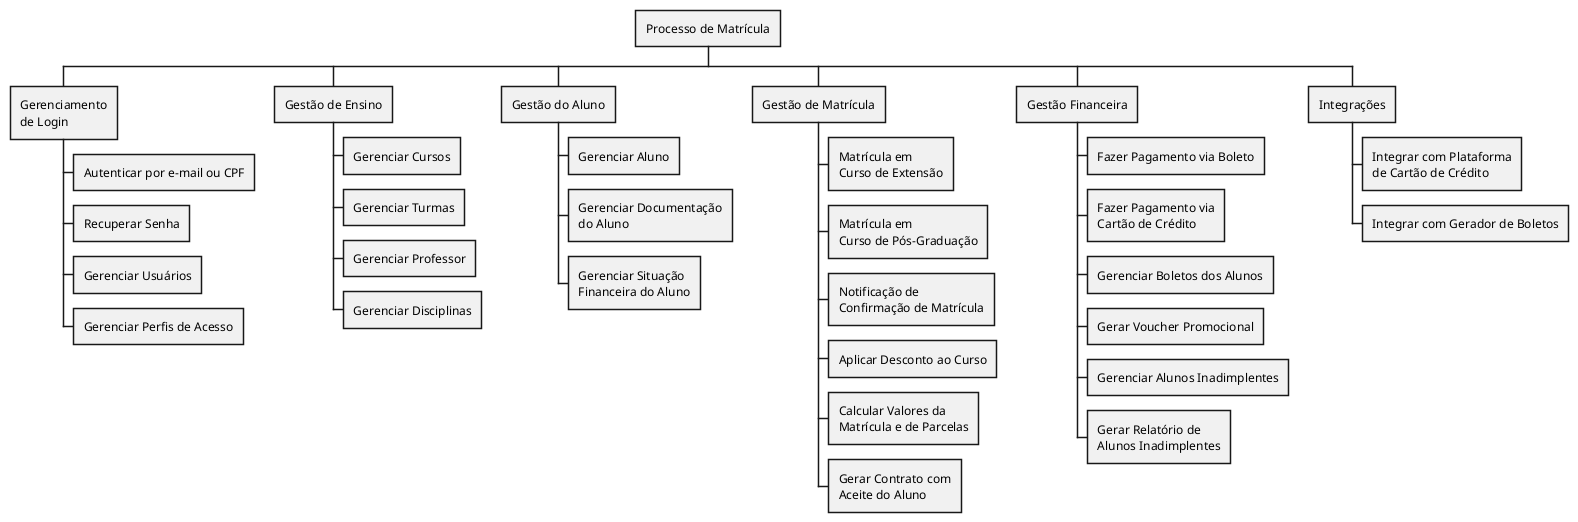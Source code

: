 @startwbs EAP

* Processo de Matrícula
** Gerenciamento\nde Login
*** Autenticar por e-mail ou CPF
*** Recuperar Senha
*** Gerenciar Usuários
*** Gerenciar Perfis de Acesso
** Gestão de Ensino
*** Gerenciar Cursos
*** Gerenciar Turmas
*** Gerenciar Professor
*** Gerenciar Disciplinas
** Gestão do Aluno
*** Gerenciar Aluno
*** Gerenciar Documentação\ndo Aluno
*** Gerenciar Situação\nFinanceira do Aluno
** Gestão de Matrícula
*** Matrícula em\nCurso de Extensão
*** Matrícula em\nCurso de Pós-Graduação
*** Notificação de\nConfirmação de Matrícula
*** Aplicar Desconto ao Curso
*** Calcular Valores da\nMatrícula e de Parcelas
*** Gerar Contrato com\nAceite do Aluno
** Gestão Financeira
*** Fazer Pagamento via Boleto
*** Fazer Pagamento via\nCartão de Crédito
*** Gerenciar Boletos dos Alunos
*** Gerar Voucher Promocional
*** Gerenciar Alunos Inadimplentes
*** Gerar Relatório de\nAlunos Inadimplentes
** Integrações
*** Integrar com Plataforma\nde Cartão de Crédito
*** Integrar com Gerador de Boletos

' v 1. Autenticar por e-mail ou CPF;
' v 2. Recuperar Senha;
' v 3. Gerenciar Usuários;
' v 4. Gerenciar Perfis de Acesso;
' v 5. Gerenciar Cursos;
' v 6. Gerenciar Turmas;
' v 7. Gerenciar Professor;
' v 8. Gerenciar Disciplinas (Carga Horária, Ementa e Pré-Requisitos);
' v 9. Gerenciar Aluno;
' v 10.Gerenciar Documentação do Aluno;
' v 11.Realizar Matrícula em Curso de Extensão;
' v 12.Realizar Matrícula em Curso de Pós-Graduação;
' v 13.Enviar Notificação de Confirmação de Matrícula;
' v 14.Aplicar Desconto ao Curso;
' v 15.Calcular Valores da Matrícula e de Parcelas;
' v 16.Gerar Contrato com Aceite do Aluno;
' v 17.Fazer Pagamento via Boleto;
' v 18.Integrar com Gerador de Boletos;
' v 19.Fazer Pagamento via Cartão de Crédito;
' v 20.Integrar com Plataforma de Cartão de Crédito;
' v 21.Gerenciar Situação Financeira do Aluno;
'   22.Gerar Relatório de Alunos Inadimplentes;
' v 23.Gerenciar Boletos dos Alunos;
' v 24.Gerar Voucher Promocional;
' v 25.Gerenciar Alunos Inadimplentes;

@endwbs